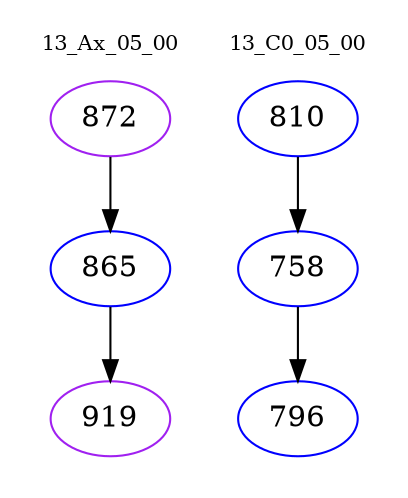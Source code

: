 digraph{
subgraph cluster_0 {
color = white
label = "13_Ax_05_00";
fontsize=10;
T0_872 [label="872", color="purple"]
T0_872 -> T0_865 [color="black"]
T0_865 [label="865", color="blue"]
T0_865 -> T0_919 [color="black"]
T0_919 [label="919", color="purple"]
}
subgraph cluster_1 {
color = white
label = "13_C0_05_00";
fontsize=10;
T1_810 [label="810", color="blue"]
T1_810 -> T1_758 [color="black"]
T1_758 [label="758", color="blue"]
T1_758 -> T1_796 [color="black"]
T1_796 [label="796", color="blue"]
}
}
